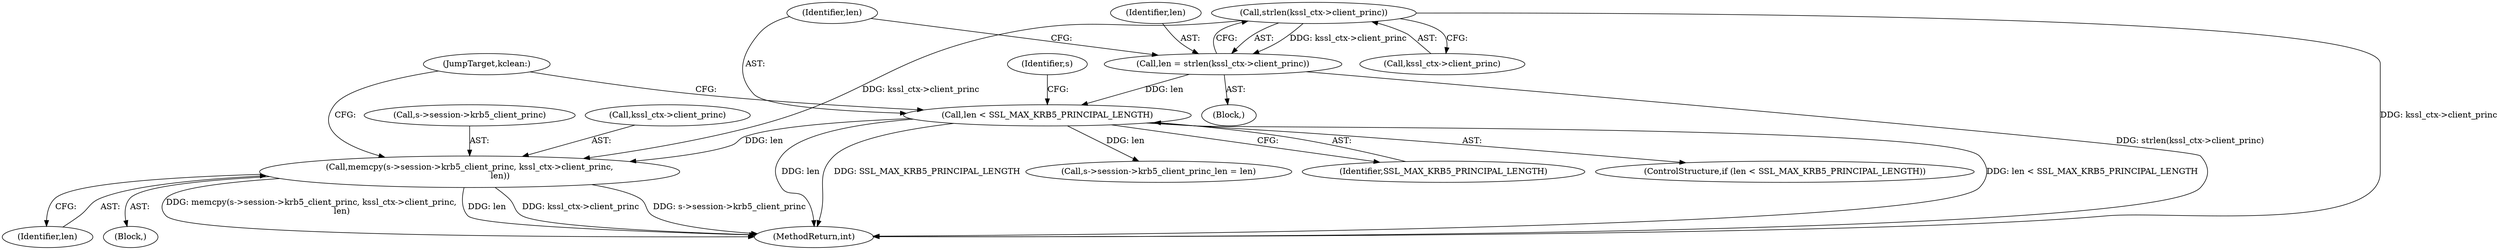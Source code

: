 digraph "0_openssl_3c66a669dfc7b3792f7af0758ea26fe8502ce70c@API" {
"1001227" [label="(Call,memcpy(s->session->krb5_client_princ, kssl_ctx->client_princ,\n                       len))"];
"1001211" [label="(Call,strlen(kssl_ctx->client_princ))"];
"1001216" [label="(Call,len < SSL_MAX_KRB5_PRINCIPAL_LENGTH)"];
"1001209" [label="(Call,len = strlen(kssl_ctx->client_princ))"];
"1001223" [label="(Identifier,s)"];
"1001236" [label="(Identifier,len)"];
"1001217" [label="(Identifier,len)"];
"1001212" [label="(Call,kssl_ctx->client_princ)"];
"1001210" [label="(Identifier,len)"];
"1001237" [label="(JumpTarget,kclean:)"];
"1001215" [label="(ControlStructure,if (len < SSL_MAX_KRB5_PRINCIPAL_LENGTH))"];
"1001220" [label="(Call,s->session->krb5_client_princ_len = len)"];
"1001211" [label="(Call,strlen(kssl_ctx->client_princ))"];
"1001233" [label="(Call,kssl_ctx->client_princ)"];
"1001228" [label="(Call,s->session->krb5_client_princ)"];
"1002162" [label="(MethodReturn,int)"];
"1001216" [label="(Call,len < SSL_MAX_KRB5_PRINCIPAL_LENGTH)"];
"1001218" [label="(Identifier,SSL_MAX_KRB5_PRINCIPAL_LENGTH)"];
"1001219" [label="(Block,)"];
"1001227" [label="(Call,memcpy(s->session->krb5_client_princ, kssl_ctx->client_princ,\n                       len))"];
"1001209" [label="(Call,len = strlen(kssl_ctx->client_princ))"];
"1001207" [label="(Block,)"];
"1001227" -> "1001219"  [label="AST: "];
"1001227" -> "1001236"  [label="CFG: "];
"1001228" -> "1001227"  [label="AST: "];
"1001233" -> "1001227"  [label="AST: "];
"1001236" -> "1001227"  [label="AST: "];
"1001237" -> "1001227"  [label="CFG: "];
"1001227" -> "1002162"  [label="DDG: kssl_ctx->client_princ"];
"1001227" -> "1002162"  [label="DDG: s->session->krb5_client_princ"];
"1001227" -> "1002162"  [label="DDG: memcpy(s->session->krb5_client_princ, kssl_ctx->client_princ,\n                       len)"];
"1001227" -> "1002162"  [label="DDG: len"];
"1001211" -> "1001227"  [label="DDG: kssl_ctx->client_princ"];
"1001216" -> "1001227"  [label="DDG: len"];
"1001211" -> "1001209"  [label="AST: "];
"1001211" -> "1001212"  [label="CFG: "];
"1001212" -> "1001211"  [label="AST: "];
"1001209" -> "1001211"  [label="CFG: "];
"1001211" -> "1002162"  [label="DDG: kssl_ctx->client_princ"];
"1001211" -> "1001209"  [label="DDG: kssl_ctx->client_princ"];
"1001216" -> "1001215"  [label="AST: "];
"1001216" -> "1001218"  [label="CFG: "];
"1001217" -> "1001216"  [label="AST: "];
"1001218" -> "1001216"  [label="AST: "];
"1001223" -> "1001216"  [label="CFG: "];
"1001237" -> "1001216"  [label="CFG: "];
"1001216" -> "1002162"  [label="DDG: SSL_MAX_KRB5_PRINCIPAL_LENGTH"];
"1001216" -> "1002162"  [label="DDG: len < SSL_MAX_KRB5_PRINCIPAL_LENGTH"];
"1001216" -> "1002162"  [label="DDG: len"];
"1001209" -> "1001216"  [label="DDG: len"];
"1001216" -> "1001220"  [label="DDG: len"];
"1001209" -> "1001207"  [label="AST: "];
"1001210" -> "1001209"  [label="AST: "];
"1001217" -> "1001209"  [label="CFG: "];
"1001209" -> "1002162"  [label="DDG: strlen(kssl_ctx->client_princ)"];
}
